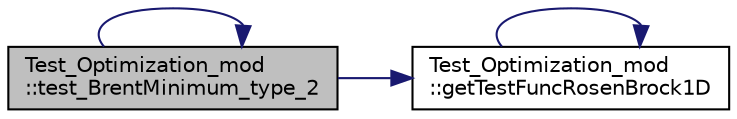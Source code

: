 digraph "Test_Optimization_mod::test_BrentMinimum_type_2"
{
 // LATEX_PDF_SIZE
  edge [fontname="Helvetica",fontsize="10",labelfontname="Helvetica",labelfontsize="10"];
  node [fontname="Helvetica",fontsize="10",shape=record];
  rankdir="LR";
  Node1 [label="Test_Optimization_mod\l::test_BrentMinimum_type_2",height=0.2,width=0.4,color="black", fillcolor="grey75", style="filled", fontcolor="black",tooltip=" "];
  Node1 -> Node2 [color="midnightblue",fontsize="10",style="solid"];
  Node2 [label="Test_Optimization_mod\l::getTestFuncRosenBrock1D",height=0.2,width=0.4,color="black", fillcolor="white", style="filled",URL="$namespaceTest__Optimization__mod.html#a0ababf813e374358868a26906728996a",tooltip=" "];
  Node2 -> Node2 [color="midnightblue",fontsize="10",style="solid"];
  Node1 -> Node1 [color="midnightblue",fontsize="10",style="solid"];
}
